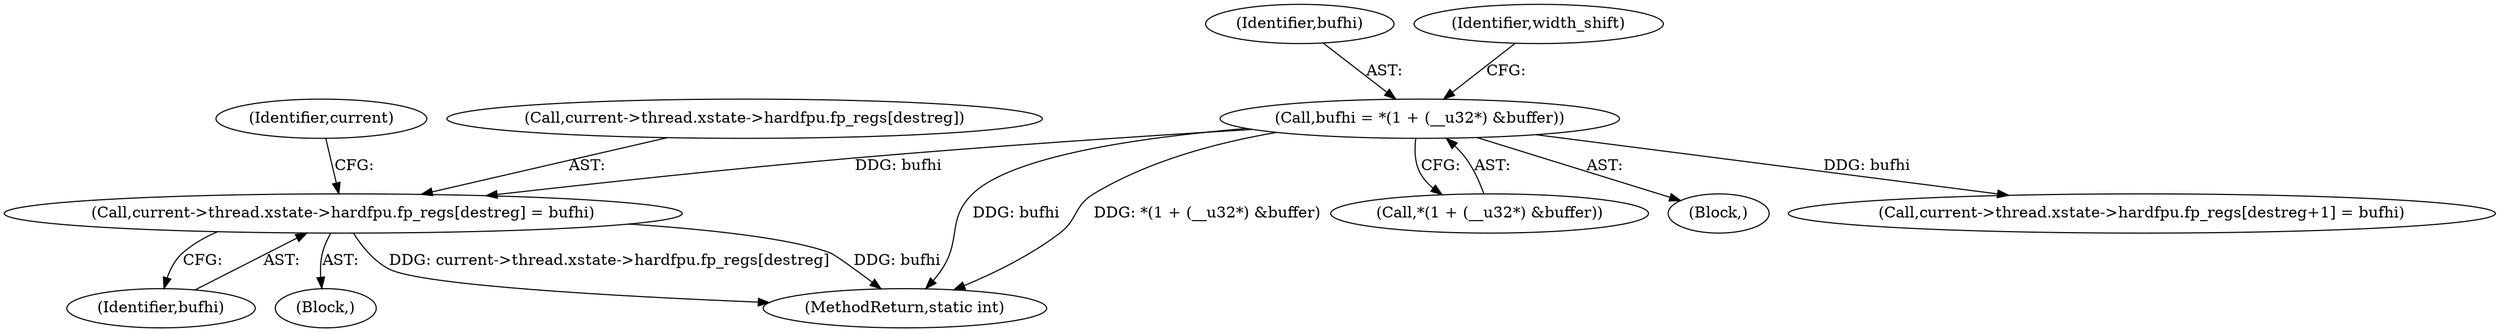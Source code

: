digraph "0_linux_a8b0ca17b80e92faab46ee7179ba9e99ccb61233_24@API" {
"1000266" [label="(Call,current->thread.xstate->hardfpu.fp_regs[destreg] = bufhi)"];
"1000205" [label="(Call,bufhi = *(1 + (__u32*) &buffer))"];
"1000206" [label="(Identifier,bufhi)"];
"1000285" [label="(Identifier,current)"];
"1000278" [label="(Identifier,bufhi)"];
"1000267" [label="(Call,current->thread.xstate->hardfpu.fp_regs[destreg])"];
"1000266" [label="(Call,current->thread.xstate->hardfpu.fp_regs[destreg] = bufhi)"];
"1000205" [label="(Call,bufhi = *(1 + (__u32*) &buffer))"];
"1000215" [label="(Identifier,width_shift)"];
"1000207" [label="(Call,*(1 + (__u32*) &buffer))"];
"1000265" [label="(Block,)"];
"1000316" [label="(MethodReturn,static int)"];
"1000145" [label="(Block,)"];
"1000249" [label="(Call,current->thread.xstate->hardfpu.fp_regs[destreg+1] = bufhi)"];
"1000266" -> "1000265"  [label="AST: "];
"1000266" -> "1000278"  [label="CFG: "];
"1000267" -> "1000266"  [label="AST: "];
"1000278" -> "1000266"  [label="AST: "];
"1000285" -> "1000266"  [label="CFG: "];
"1000266" -> "1000316"  [label="DDG: current->thread.xstate->hardfpu.fp_regs[destreg]"];
"1000266" -> "1000316"  [label="DDG: bufhi"];
"1000205" -> "1000266"  [label="DDG: bufhi"];
"1000205" -> "1000145"  [label="AST: "];
"1000205" -> "1000207"  [label="CFG: "];
"1000206" -> "1000205"  [label="AST: "];
"1000207" -> "1000205"  [label="AST: "];
"1000215" -> "1000205"  [label="CFG: "];
"1000205" -> "1000316"  [label="DDG: bufhi"];
"1000205" -> "1000316"  [label="DDG: *(1 + (__u32*) &buffer)"];
"1000205" -> "1000249"  [label="DDG: bufhi"];
}
